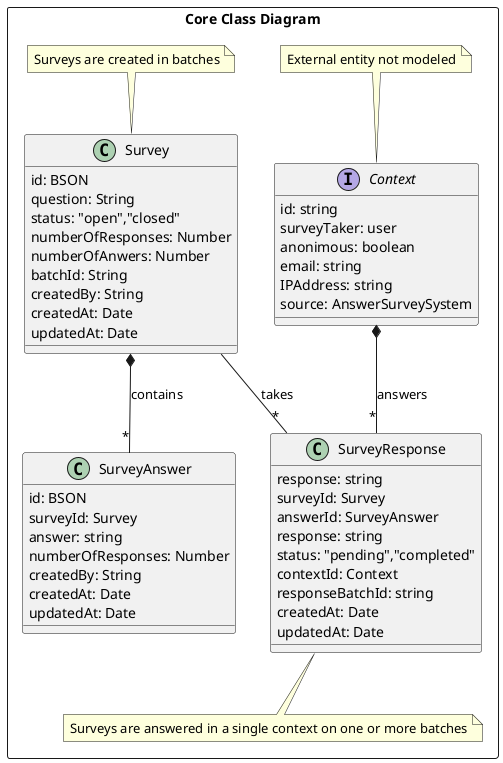 @startuml Domain Model
rectangle "Core Class Diagram" {
class Survey  {
    id: BSON
    question: String
    status: "open","closed"
    numberOfResponses: Number
    numberOfAnwers: Number
    batchId: String
    createdBy: String
    createdAt: Date
    updatedAt: Date
}

class "SurveyResponse" as Response {
    response: string
    surveyId: Survey
    answerId: SurveyAnswer
    response: string 
    status: "pending","completed"
    contextId: Context
    responseBatchId: string
    createdAt: Date
    updatedAt: Date
}

class SurveyAnswer {
   id: BSON
   surveyId: Survey
   answer: string
   numberOfResponses: Number
   createdBy: String
   createdAt: Date
   updatedAt: Date
}

interface Context {
  id: string
  surveyTaker: user
  anonimous: boolean
  email: string
  IPAddress: string
  source: AnswerSurveySystem
}

Survey *-- "*" SurveyAnswer : contains
Survey -- "*" Response : takes
Context *-- "*" Response : answers

note top of Context : External entity not modeled 
note top of Survey: Surveys are created in batches
note bottom of Response: Surveys are answered in a single context on one or more batches
}
@enduml